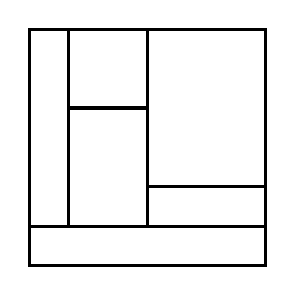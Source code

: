 \begin{tikzpicture}[very thick, scale=.5]
    \draw (0,1) rectangle (1,6);
    \draw (1,4) rectangle (3,6);
    \draw (1,1) rectangle (3,4);
    \draw (3,2) rectangle (6,6);
    \draw (3,1) rectangle (6,2);
    \draw (0,0) rectangle (6,1);
\end{tikzpicture}
